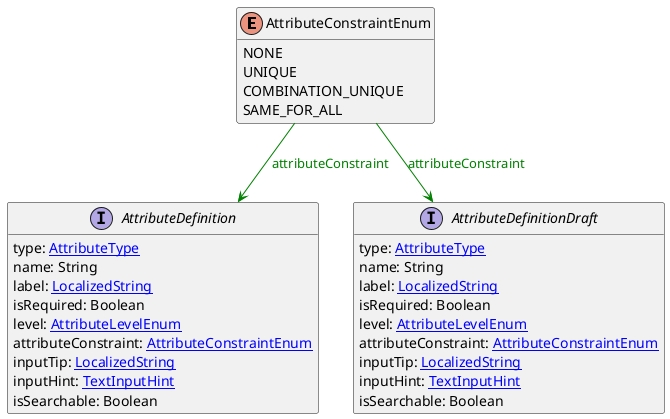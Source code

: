 @startuml

hide methods
enum AttributeConstraintEnum {
    NONE
    UNIQUE
    COMBINATION_UNIQUE
    SAME_FOR_ALL
}
interface AttributeDefinition [[AttributeDefinition.svg]]  {
    type: [[AttributeType.svg AttributeType]]
    name: String
    label: [[LocalizedString.svg LocalizedString]]
    isRequired: Boolean
    level: [[AttributeLevelEnum.svg AttributeLevelEnum]]
    attributeConstraint: [[AttributeConstraintEnum.svg AttributeConstraintEnum]]
    inputTip: [[LocalizedString.svg LocalizedString]]
    inputHint: [[TextInputHint.svg TextInputHint]]
    isSearchable: Boolean
}
interface AttributeDefinitionDraft [[AttributeDefinitionDraft.svg]]  {
    type: [[AttributeType.svg AttributeType]]
    name: String
    label: [[LocalizedString.svg LocalizedString]]
    isRequired: Boolean
    level: [[AttributeLevelEnum.svg AttributeLevelEnum]]
    attributeConstraint: [[AttributeConstraintEnum.svg AttributeConstraintEnum]]
    inputTip: [[LocalizedString.svg LocalizedString]]
    inputHint: [[TextInputHint.svg TextInputHint]]
    isSearchable: Boolean
}
AttributeConstraintEnum --> AttributeDefinition #green;text:green : "attributeConstraint"
AttributeConstraintEnum --> AttributeDefinitionDraft #green;text:green : "attributeConstraint"
@enduml
